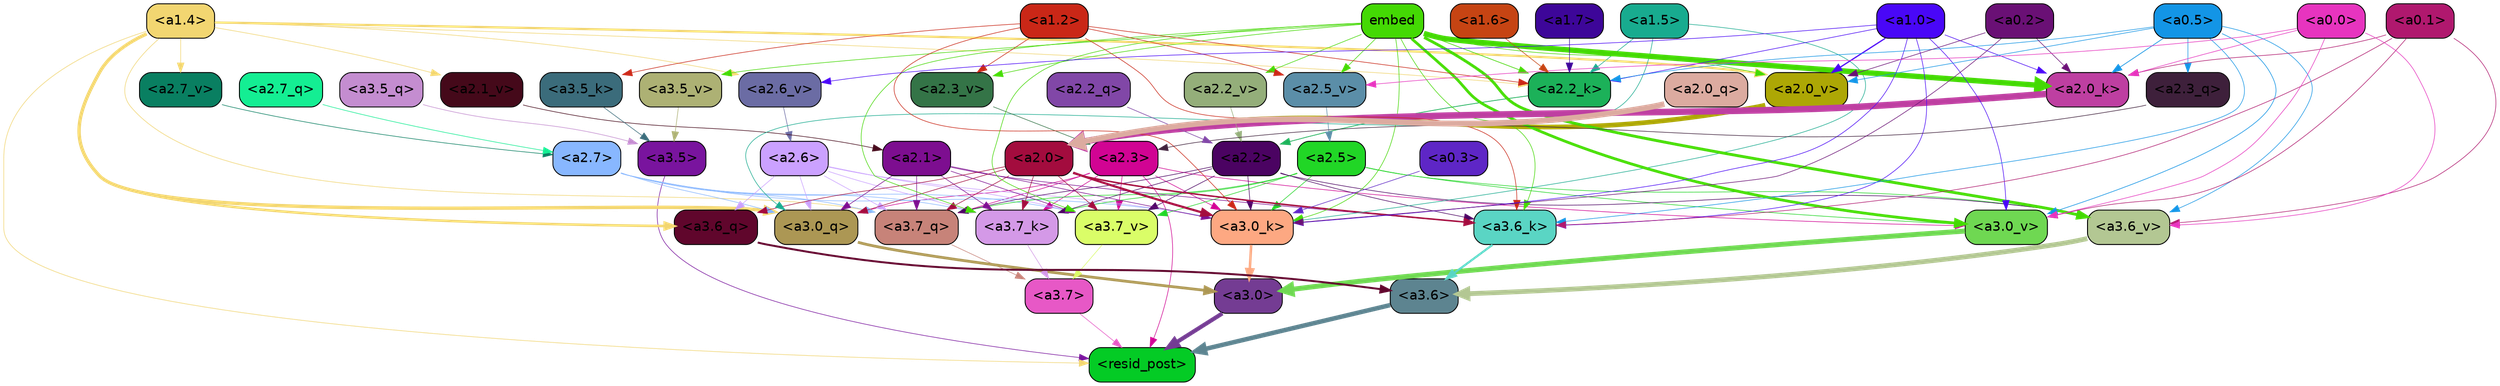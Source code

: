 strict digraph "" {
	graph [bgcolor=transparent,
		layout=dot,
		overlap=false,
		splines=true
	];
	"<a3.7>"	[color=black,
		fillcolor="#e758c6",
		fontname=Helvetica,
		shape=box,
		style="filled, rounded"];
	"<resid_post>"	[color=black,
		fillcolor="#04cb25",
		fontname=Helvetica,
		shape=box,
		style="filled, rounded"];
	"<a3.7>" -> "<resid_post>"	[color="#e758c6",
		penwidth=0.6];
	"<a3.6>"	[color=black,
		fillcolor="#5d8490",
		fontname=Helvetica,
		shape=box,
		style="filled, rounded"];
	"<a3.6>" -> "<resid_post>"	[color="#5d8490",
		penwidth=4.6696330308914185];
	"<a3.5>"	[color=black,
		fillcolor="#79149e",
		fontname=Helvetica,
		shape=box,
		style="filled, rounded"];
	"<a3.5>" -> "<resid_post>"	[color="#79149e",
		penwidth=0.6];
	"<a3.0>"	[color=black,
		fillcolor="#743c93",
		fontname=Helvetica,
		shape=box,
		style="filled, rounded"];
	"<a3.0>" -> "<resid_post>"	[color="#743c93",
		penwidth=4.282557368278503];
	"<a2.3>"	[color=black,
		fillcolor="#d10493",
		fontname=Helvetica,
		shape=box,
		style="filled, rounded"];
	"<a2.3>" -> "<resid_post>"	[color="#d10493",
		penwidth=0.6];
	"<a3.7_q>"	[color=black,
		fillcolor="#c78379",
		fontname=Helvetica,
		shape=box,
		style="filled, rounded"];
	"<a2.3>" -> "<a3.7_q>"	[color="#d10493",
		penwidth=0.6];
	"<a3.0_q>"	[color=black,
		fillcolor="#ac9754",
		fontname=Helvetica,
		shape=box,
		style="filled, rounded"];
	"<a2.3>" -> "<a3.0_q>"	[color="#d10493",
		penwidth=0.6];
	"<a3.7_k>"	[color=black,
		fillcolor="#d499e7",
		fontname=Helvetica,
		shape=box,
		style="filled, rounded"];
	"<a2.3>" -> "<a3.7_k>"	[color="#d10493",
		penwidth=0.6];
	"<a3.0_k>"	[color=black,
		fillcolor="#fda882",
		fontname=Helvetica,
		shape=box,
		style="filled, rounded"];
	"<a2.3>" -> "<a3.0_k>"	[color="#d10493",
		penwidth=0.6];
	"<a3.7_v>"	[color=black,
		fillcolor="#dafd68",
		fontname=Helvetica,
		shape=box,
		style="filled, rounded"];
	"<a2.3>" -> "<a3.7_v>"	[color="#d10493",
		penwidth=0.6];
	"<a3.0_v>"	[color=black,
		fillcolor="#6fd852",
		fontname=Helvetica,
		shape=box,
		style="filled, rounded"];
	"<a2.3>" -> "<a3.0_v>"	[color="#d10493",
		penwidth=0.6];
	"<a1.4>"	[color=black,
		fillcolor="#f2d671",
		fontname=Helvetica,
		shape=box,
		style="filled, rounded"];
	"<a1.4>" -> "<resid_post>"	[color="#f2d671",
		penwidth=0.6];
	"<a1.4>" -> "<a3.7_q>"	[color="#f2d671",
		penwidth=0.6];
	"<a3.6_q>"	[color=black,
		fillcolor="#60062c",
		fontname=Helvetica,
		shape=box,
		style="filled, rounded"];
	"<a1.4>" -> "<a3.6_q>"	[color="#f2d671",
		penwidth=2.6073555648326874];
	"<a1.4>" -> "<a3.0_q>"	[color="#f2d671",
		penwidth=3.4971605762839317];
	"<a2.2_k>"	[color=black,
		fillcolor="#1cb159",
		fontname=Helvetica,
		shape=box,
		style="filled, rounded"];
	"<a1.4>" -> "<a2.2_k>"	[color="#f2d671",
		penwidth=0.6];
	"<a2.7_v>"	[color=black,
		fillcolor="#097f61",
		fontname=Helvetica,
		shape=box,
		style="filled, rounded"];
	"<a1.4>" -> "<a2.7_v>"	[color="#f2d671",
		penwidth=0.6];
	"<a2.6_v>"	[color=black,
		fillcolor="#6b6ca4",
		fontname=Helvetica,
		shape=box,
		style="filled, rounded"];
	"<a1.4>" -> "<a2.6_v>"	[color="#f2d671",
		penwidth=0.6];
	"<a2.1_v>"	[color=black,
		fillcolor="#45091a",
		fontname=Helvetica,
		shape=box,
		style="filled, rounded"];
	"<a1.4>" -> "<a2.1_v>"	[color="#f2d671",
		penwidth=0.6];
	"<a2.0_v>"	[color=black,
		fillcolor="#ada705",
		fontname=Helvetica,
		shape=box,
		style="filled, rounded"];
	"<a1.4>" -> "<a2.0_v>"	[color="#f2d671",
		penwidth=2.268670678138733];
	"<a3.7_q>" -> "<a3.7>"	[color="#c78379",
		penwidth=0.6];
	"<a3.6_q>" -> "<a3.6>"	[color="#60062c",
		penwidth=2.03758105635643];
	"<a3.5_q>"	[color=black,
		fillcolor="#c48dd0",
		fontname=Helvetica,
		shape=box,
		style="filled, rounded"];
	"<a3.5_q>" -> "<a3.5>"	[color="#c48dd0",
		penwidth=0.6];
	"<a3.0_q>" -> "<a3.0>"	[color="#ac9754",
		penwidth=2.8638100624084473];
	"<a3.7_k>" -> "<a3.7>"	[color="#d499e7",
		penwidth=0.6];
	"<a3.6_k>"	[color=black,
		fillcolor="#5ad5c4",
		fontname=Helvetica,
		shape=box,
		style="filled, rounded"];
	"<a3.6_k>" -> "<a3.6>"	[color="#5ad5c4",
		penwidth=2.174198240041733];
	"<a3.5_k>"	[color=black,
		fillcolor="#3b6c7b",
		fontname=Helvetica,
		shape=box,
		style="filled, rounded"];
	"<a3.5_k>" -> "<a3.5>"	[color="#3b6c7b",
		penwidth=0.6];
	"<a3.0_k>" -> "<a3.0>"	[color="#fda882",
		penwidth=2.6274144649505615];
	"<a3.7_v>" -> "<a3.7>"	[color="#dafd68",
		penwidth=0.6];
	"<a3.6_v>"	[color=black,
		fillcolor="#b3c793",
		fontname=Helvetica,
		shape=box,
		style="filled, rounded"];
	"<a3.6_v>" -> "<a3.6>"	[color="#b3c793",
		penwidth=5.002329230308533];
	"<a3.5_v>"	[color=black,
		fillcolor="#adb174",
		fontname=Helvetica,
		shape=box,
		style="filled, rounded"];
	"<a3.5_v>" -> "<a3.5>"	[color="#adb174",
		penwidth=0.6];
	"<a3.0_v>" -> "<a3.0>"	[color="#6fd852",
		penwidth=5.188832879066467];
	"<a2.7>"	[color=black,
		fillcolor="#88b7ff",
		fontname=Helvetica,
		shape=box,
		style="filled, rounded"];
	"<a2.7>" -> "<a3.7_q>"	[color="#88b7ff",
		penwidth=0.6];
	"<a2.7>" -> "<a3.0_q>"	[color="#88b7ff",
		penwidth=0.6];
	"<a2.7>" -> "<a3.7_k>"	[color="#88b7ff",
		penwidth=0.6];
	"<a2.7>" -> "<a3.0_k>"	[color="#88b7ff",
		penwidth=0.6];
	"<a2.7>" -> "<a3.7_v>"	[color="#88b7ff",
		penwidth=0.6];
	"<a2.6>"	[color=black,
		fillcolor="#cba1ff",
		fontname=Helvetica,
		shape=box,
		style="filled, rounded"];
	"<a2.6>" -> "<a3.7_q>"	[color="#cba1ff",
		penwidth=0.6];
	"<a2.6>" -> "<a3.6_q>"	[color="#cba1ff",
		penwidth=0.6];
	"<a2.6>" -> "<a3.0_q>"	[color="#cba1ff",
		penwidth=0.6];
	"<a2.6>" -> "<a3.7_k>"	[color="#cba1ff",
		penwidth=0.6];
	"<a2.6>" -> "<a3.0_k>"	[color="#cba1ff",
		penwidth=0.6];
	"<a2.6>" -> "<a3.7_v>"	[color="#cba1ff",
		penwidth=0.6];
	"<a2.5>"	[color=black,
		fillcolor="#21d626",
		fontname=Helvetica,
		shape=box,
		style="filled, rounded"];
	"<a2.5>" -> "<a3.7_q>"	[color="#21d626",
		penwidth=0.6];
	"<a2.5>" -> "<a3.7_k>"	[color="#21d626",
		penwidth=0.6];
	"<a2.5>" -> "<a3.0_k>"	[color="#21d626",
		penwidth=0.6];
	"<a2.5>" -> "<a3.7_v>"	[color="#21d626",
		penwidth=0.6];
	"<a2.5>" -> "<a3.6_v>"	[color="#21d626",
		penwidth=0.6];
	"<a2.5>" -> "<a3.0_v>"	[color="#21d626",
		penwidth=0.6];
	"<a2.2>"	[color=black,
		fillcolor="#4b0362",
		fontname=Helvetica,
		shape=box,
		style="filled, rounded"];
	"<a2.2>" -> "<a3.7_q>"	[color="#4b0362",
		penwidth=0.6];
	"<a2.2>" -> "<a3.7_k>"	[color="#4b0362",
		penwidth=0.6];
	"<a2.2>" -> "<a3.6_k>"	[color="#4b0362",
		penwidth=0.6];
	"<a2.2>" -> "<a3.0_k>"	[color="#4b0362",
		penwidth=0.6];
	"<a2.2>" -> "<a3.7_v>"	[color="#4b0362",
		penwidth=0.6];
	"<a2.2>" -> "<a3.6_v>"	[color="#4b0362",
		penwidth=0.6];
	"<a2.1>"	[color=black,
		fillcolor="#7d0e90",
		fontname=Helvetica,
		shape=box,
		style="filled, rounded"];
	"<a2.1>" -> "<a3.7_q>"	[color="#7d0e90",
		penwidth=0.6];
	"<a2.1>" -> "<a3.0_q>"	[color="#7d0e90",
		penwidth=0.6];
	"<a2.1>" -> "<a3.7_k>"	[color="#7d0e90",
		penwidth=0.6];
	"<a2.1>" -> "<a3.6_k>"	[color="#7d0e90",
		penwidth=0.6];
	"<a2.1>" -> "<a3.0_k>"	[color="#7d0e90",
		penwidth=0.6];
	"<a2.1>" -> "<a3.7_v>"	[color="#7d0e90",
		penwidth=0.6];
	"<a2.0>"	[color=black,
		fillcolor="#a30c3e",
		fontname=Helvetica,
		shape=box,
		style="filled, rounded"];
	"<a2.0>" -> "<a3.7_q>"	[color="#a30c3e",
		penwidth=0.6];
	"<a2.0>" -> "<a3.6_q>"	[color="#a30c3e",
		penwidth=0.6];
	"<a2.0>" -> "<a3.0_q>"	[color="#a30c3e",
		penwidth=0.6];
	"<a2.0>" -> "<a3.7_k>"	[color="#a30c3e",
		penwidth=0.6];
	"<a2.0>" -> "<a3.6_k>"	[color="#a30c3e",
		penwidth=1.5568191409111023];
	"<a2.0>" -> "<a3.0_k>"	[color="#a30c3e",
		penwidth=2.270527422428131];
	"<a2.0>" -> "<a3.7_v>"	[color="#a30c3e",
		penwidth=0.6];
	"<a1.5>"	[color=black,
		fillcolor="#18ab8f",
		fontname=Helvetica,
		shape=box,
		style="filled, rounded"];
	"<a1.5>" -> "<a3.0_q>"	[color="#18ab8f",
		penwidth=0.6];
	"<a1.5>" -> "<a3.0_k>"	[color="#18ab8f",
		penwidth=0.6];
	"<a1.5>" -> "<a2.2_k>"	[color="#18ab8f",
		penwidth=0.6];
	embed	[color=black,
		fillcolor="#44d904",
		fontname=Helvetica,
		shape=box,
		style="filled, rounded"];
	embed -> "<a3.7_k>"	[color="#44d904",
		penwidth=0.6];
	embed -> "<a3.6_k>"	[color="#44d904",
		penwidth=0.6];
	embed -> "<a3.0_k>"	[color="#44d904",
		penwidth=0.6];
	embed -> "<a3.7_v>"	[color="#44d904",
		penwidth=0.6];
	embed -> "<a3.6_v>"	[color="#44d904",
		penwidth=2.9588699340820312];
	embed -> "<a3.5_v>"	[color="#44d904",
		penwidth=0.6];
	embed -> "<a3.0_v>"	[color="#44d904",
		penwidth=2.8686431646347046];
	embed -> "<a2.2_k>"	[color="#44d904",
		penwidth=0.67606520652771];
	"<a2.0_k>"	[color=black,
		fillcolor="#be3fa1",
		fontname=Helvetica,
		shape=box,
		style="filled, rounded"];
	embed -> "<a2.0_k>"	[color="#44d904",
		penwidth=5.615107178688049];
	"<a2.5_v>"	[color=black,
		fillcolor="#5b8ea8",
		fontname=Helvetica,
		shape=box,
		style="filled, rounded"];
	embed -> "<a2.5_v>"	[color="#44d904",
		penwidth=0.6];
	"<a2.3_v>"	[color=black,
		fillcolor="#347447",
		fontname=Helvetica,
		shape=box,
		style="filled, rounded"];
	embed -> "<a2.3_v>"	[color="#44d904",
		penwidth=0.6];
	"<a2.2_v>"	[color=black,
		fillcolor="#94ae7a",
		fontname=Helvetica,
		shape=box,
		style="filled, rounded"];
	embed -> "<a2.2_v>"	[color="#44d904",
		penwidth=0.6];
	embed -> "<a2.0_v>"	[color="#44d904",
		penwidth=0.6];
	"<a1.2>"	[color=black,
		fillcolor="#ca2717",
		fontname=Helvetica,
		shape=box,
		style="filled, rounded"];
	"<a1.2>" -> "<a3.6_k>"	[color="#ca2717",
		penwidth=0.6];
	"<a1.2>" -> "<a3.5_k>"	[color="#ca2717",
		penwidth=0.6];
	"<a1.2>" -> "<a3.0_k>"	[color="#ca2717",
		penwidth=0.6];
	"<a1.2>" -> "<a2.2_k>"	[color="#ca2717",
		penwidth=0.6];
	"<a1.2>" -> "<a2.5_v>"	[color="#ca2717",
		penwidth=0.6];
	"<a1.2>" -> "<a2.3_v>"	[color="#ca2717",
		penwidth=0.6];
	"<a1.0>"	[color=black,
		fillcolor="#4907f7",
		fontname=Helvetica,
		shape=box,
		style="filled, rounded"];
	"<a1.0>" -> "<a3.6_k>"	[color="#4907f7",
		penwidth=0.6];
	"<a1.0>" -> "<a3.0_k>"	[color="#4907f7",
		penwidth=0.6];
	"<a1.0>" -> "<a3.0_v>"	[color="#4907f7",
		penwidth=0.6];
	"<a1.0>" -> "<a2.2_k>"	[color="#4907f7",
		penwidth=0.6];
	"<a1.0>" -> "<a2.0_k>"	[color="#4907f7",
		penwidth=0.6];
	"<a1.0>" -> "<a2.6_v>"	[color="#4907f7",
		penwidth=0.6];
	"<a1.0>" -> "<a2.0_v>"	[color="#4907f7",
		penwidth=1.27996826171875];
	"<a0.5>"	[color=black,
		fillcolor="#1395e6",
		fontname=Helvetica,
		shape=box,
		style="filled, rounded"];
	"<a0.5>" -> "<a3.6_k>"	[color="#1395e6",
		penwidth=0.6];
	"<a0.5>" -> "<a3.6_v>"	[color="#1395e6",
		penwidth=0.6];
	"<a0.5>" -> "<a3.0_v>"	[color="#1395e6",
		penwidth=0.6421224474906921];
	"<a2.3_q>"	[color=black,
		fillcolor="#3e203b",
		fontname=Helvetica,
		shape=box,
		style="filled, rounded"];
	"<a0.5>" -> "<a2.3_q>"	[color="#1395e6",
		penwidth=0.6];
	"<a0.5>" -> "<a2.2_k>"	[color="#1395e6",
		penwidth=0.6];
	"<a0.5>" -> "<a2.0_k>"	[color="#1395e6",
		penwidth=0.7151575088500977];
	"<a0.5>" -> "<a2.0_v>"	[color="#1395e6",
		penwidth=0.6];
	"<a0.1>"	[color=black,
		fillcolor="#b0186e",
		fontname=Helvetica,
		shape=box,
		style="filled, rounded"];
	"<a0.1>" -> "<a3.6_k>"	[color="#b0186e",
		penwidth=0.6];
	"<a0.1>" -> "<a3.6_v>"	[color="#b0186e",
		penwidth=0.6];
	"<a0.1>" -> "<a3.0_v>"	[color="#b0186e",
		penwidth=0.6];
	"<a0.1>" -> "<a2.0_k>"	[color="#b0186e",
		penwidth=0.6];
	"<a0.3>"	[color=black,
		fillcolor="#5e26c6",
		fontname=Helvetica,
		shape=box,
		style="filled, rounded"];
	"<a0.3>" -> "<a3.0_k>"	[color="#5e26c6",
		penwidth=0.6];
	"<a0.2>"	[color=black,
		fillcolor="#6a1075",
		fontname=Helvetica,
		shape=box,
		style="filled, rounded"];
	"<a0.2>" -> "<a3.0_k>"	[color="#6a1075",
		penwidth=0.6];
	"<a0.2>" -> "<a2.0_k>"	[color="#6a1075",
		penwidth=0.6];
	"<a0.2>" -> "<a2.0_v>"	[color="#6a1075",
		penwidth=0.6];
	"<a0.0>"	[color=black,
		fillcolor="#e734bf",
		fontname=Helvetica,
		shape=box,
		style="filled, rounded"];
	"<a0.0>" -> "<a3.6_v>"	[color="#e734bf",
		penwidth=0.6];
	"<a0.0>" -> "<a3.0_v>"	[color="#e734bf",
		penwidth=0.6];
	"<a0.0>" -> "<a2.0_k>"	[color="#e734bf",
		penwidth=0.6];
	"<a0.0>" -> "<a2.5_v>"	[color="#e734bf",
		penwidth=0.6];
	"<a2.7_q>"	[color=black,
		fillcolor="#14ee93",
		fontname=Helvetica,
		shape=box,
		style="filled, rounded"];
	"<a2.7_q>" -> "<a2.7>"	[color="#14ee93",
		penwidth=0.6];
	"<a2.3_q>" -> "<a2.3>"	[color="#3e203b",
		penwidth=0.6];
	"<a2.2_q>"	[color=black,
		fillcolor="#8147a7",
		fontname=Helvetica,
		shape=box,
		style="filled, rounded"];
	"<a2.2_q>" -> "<a2.2>"	[color="#8147a7",
		penwidth=0.6340763568878174];
	"<a2.0_q>"	[color=black,
		fillcolor="#dcaba0",
		fontname=Helvetica,
		shape=box,
		style="filled, rounded"];
	"<a2.0_q>" -> "<a2.0>"	[color="#dcaba0",
		penwidth=6.0160088539123535];
	"<a2.2_k>" -> "<a2.2>"	[color="#1cb159",
		penwidth=0.7764816284179688];
	"<a2.0_k>" -> "<a2.0>"	[color="#be3fa1",
		penwidth=6.773025274276733];
	"<a2.7_v>" -> "<a2.7>"	[color="#097f61",
		penwidth=0.6];
	"<a2.6_v>" -> "<a2.6>"	[color="#6b6ca4",
		penwidth=0.6];
	"<a2.5_v>" -> "<a2.5>"	[color="#5b8ea8",
		penwidth=0.6];
	"<a2.3_v>" -> "<a2.3>"	[color="#347447",
		penwidth=0.6];
	"<a2.2_v>" -> "<a2.2>"	[color="#94ae7a",
		penwidth=0.6];
	"<a2.1_v>" -> "<a2.1>"	[color="#45091a",
		penwidth=0.6];
	"<a2.0_v>" -> "<a2.0>"	[color="#ada705",
		penwidth=4.906715989112854];
	"<a1.7>"	[color=black,
		fillcolor="#3d0699",
		fontname=Helvetica,
		shape=box,
		style="filled, rounded"];
	"<a1.7>" -> "<a2.2_k>"	[color="#3d0699",
		penwidth=0.6];
	"<a1.6>"	[color=black,
		fillcolor="#c64413",
		fontname=Helvetica,
		shape=box,
		style="filled, rounded"];
	"<a1.6>" -> "<a2.2_k>"	[color="#c64413",
		penwidth=0.6];
}
